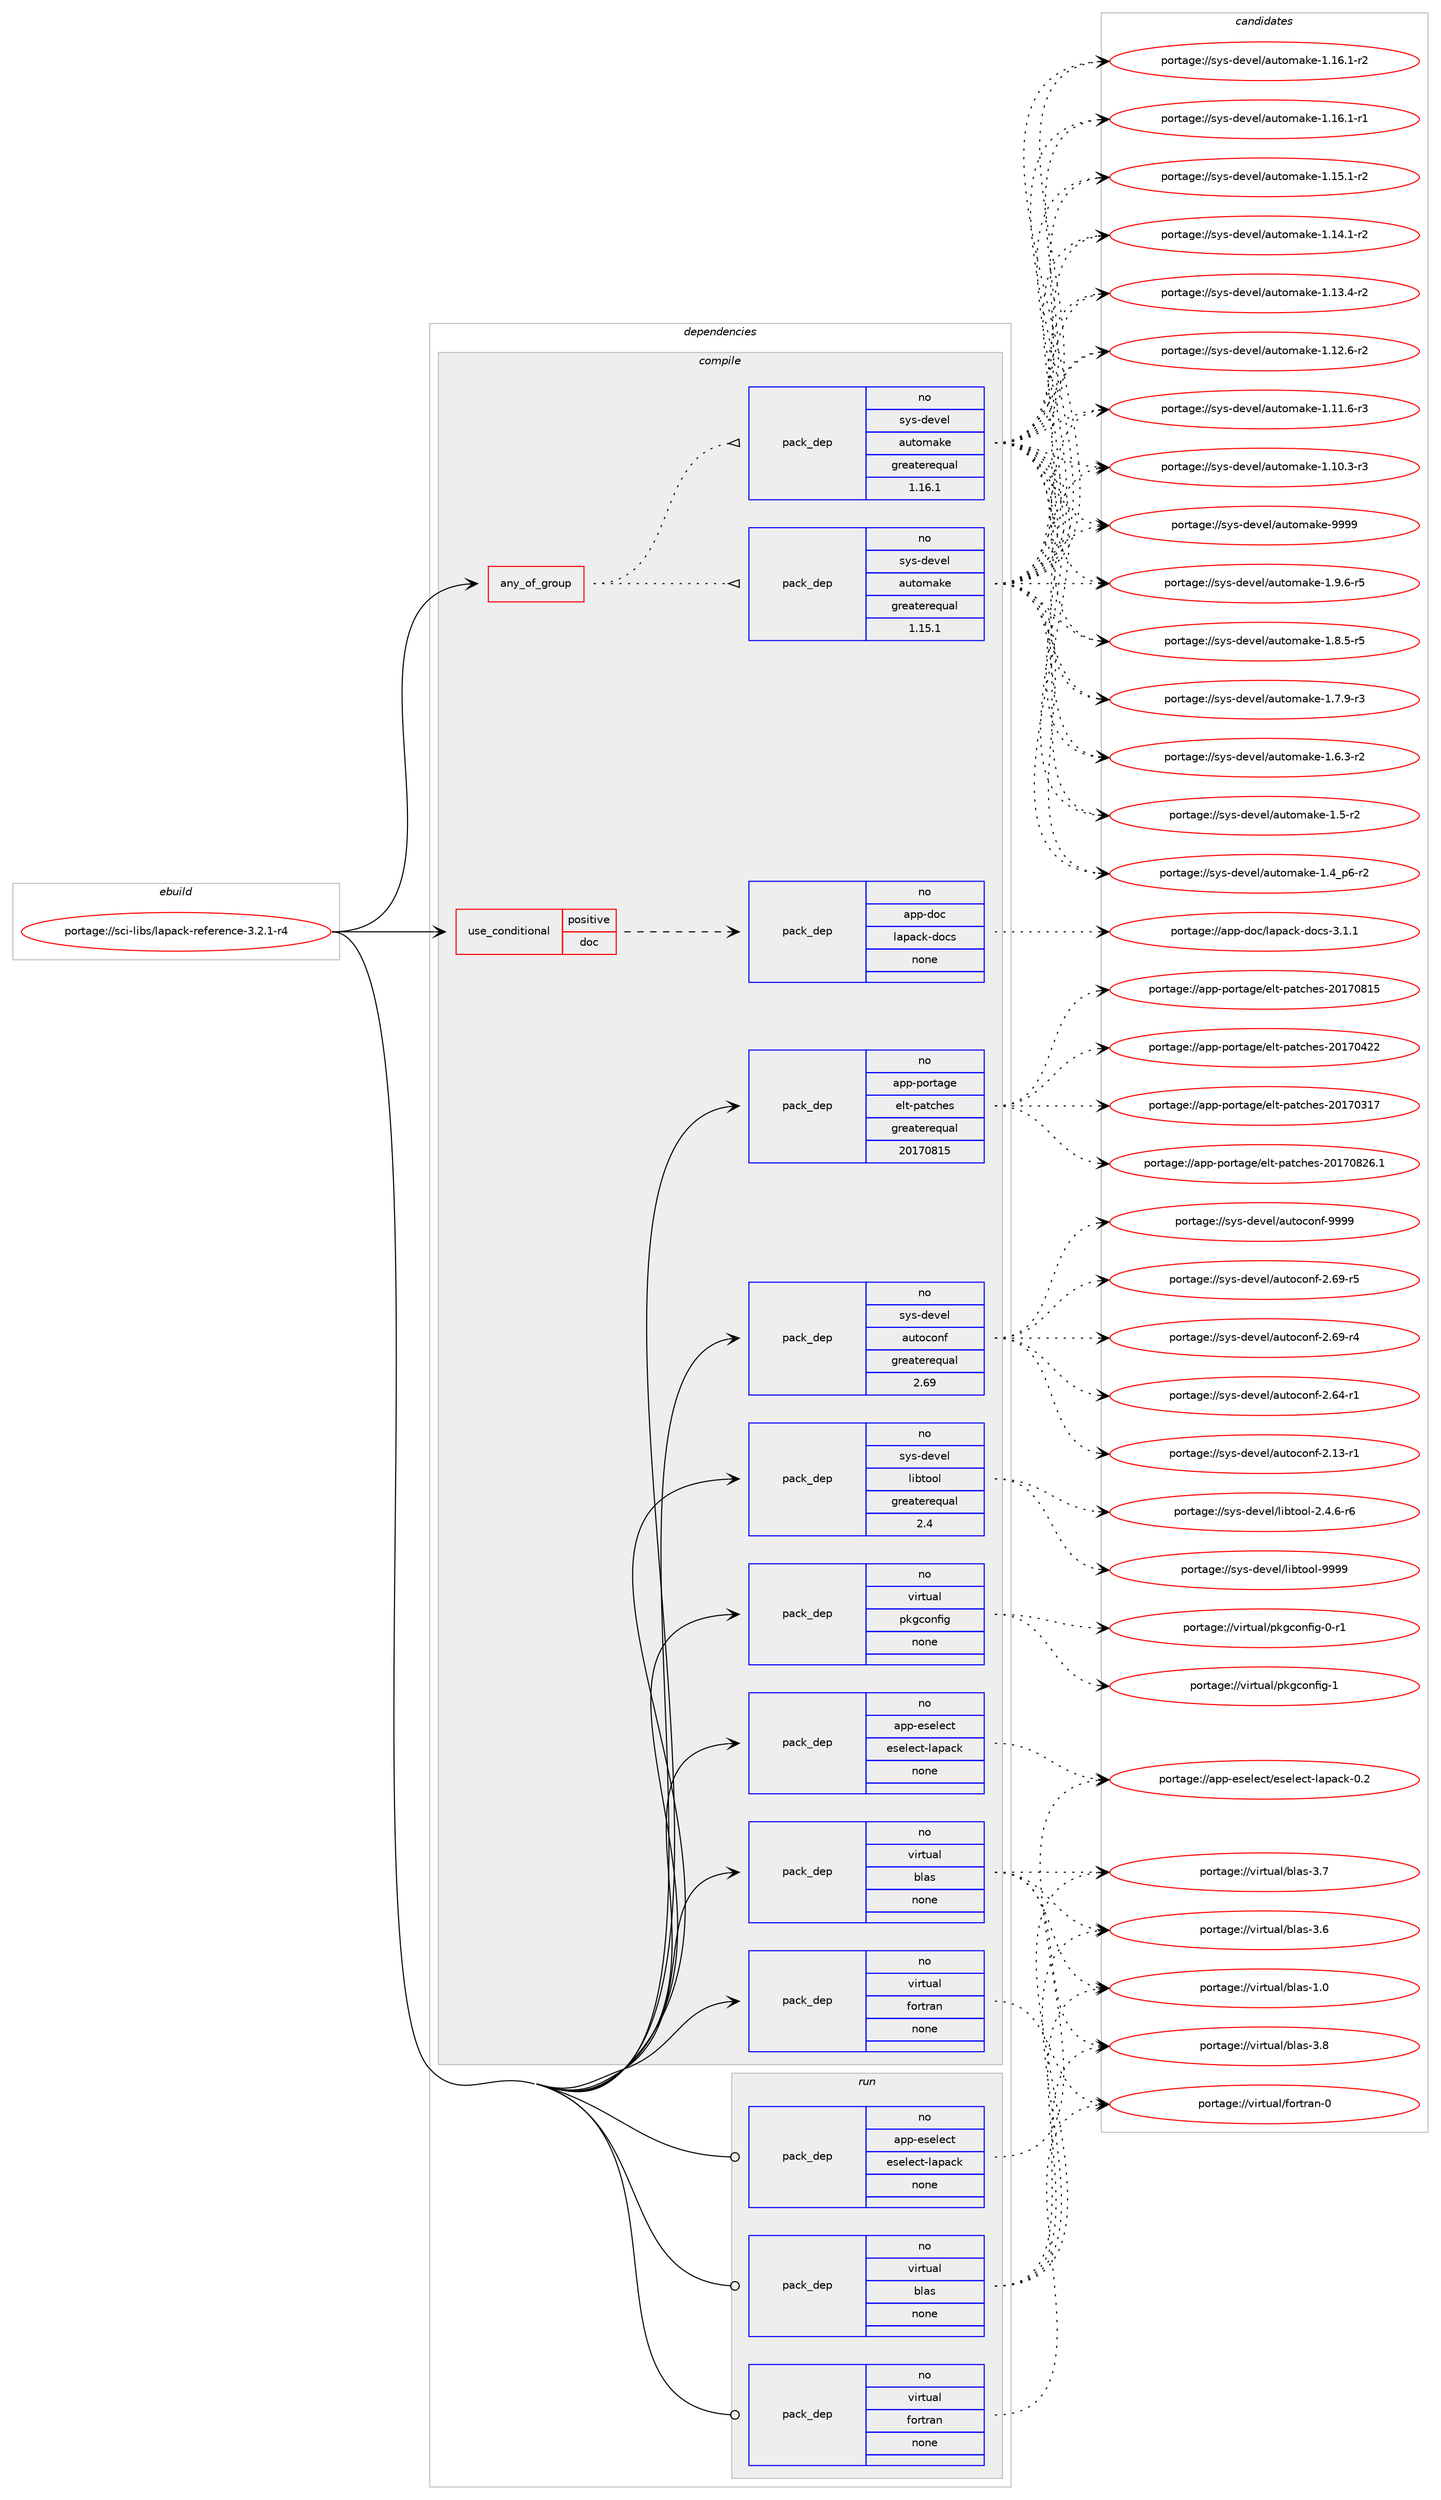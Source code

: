 digraph prolog {

# *************
# Graph options
# *************

newrank=true;
concentrate=true;
compound=true;
graph [rankdir=LR,fontname=Helvetica,fontsize=10,ranksep=1.5];#, ranksep=2.5, nodesep=0.2];
edge  [arrowhead=vee];
node  [fontname=Helvetica,fontsize=10];

# **********
# The ebuild
# **********

subgraph cluster_leftcol {
color=gray;
rank=same;
label=<<i>ebuild</i>>;
id [label="portage://sci-libs/lapack-reference-3.2.1-r4", color=red, width=4, href="../sci-libs/lapack-reference-3.2.1-r4.svg"];
}

# ****************
# The dependencies
# ****************

subgraph cluster_midcol {
color=gray;
label=<<i>dependencies</i>>;
subgraph cluster_compile {
fillcolor="#eeeeee";
style=filled;
label=<<i>compile</i>>;
subgraph any1105 {
dependency53648 [label=<<TABLE BORDER="0" CELLBORDER="1" CELLSPACING="0" CELLPADDING="4"><TR><TD CELLPADDING="10">any_of_group</TD></TR></TABLE>>, shape=none, color=red];subgraph pack41277 {
dependency53649 [label=<<TABLE BORDER="0" CELLBORDER="1" CELLSPACING="0" CELLPADDING="4" WIDTH="220"><TR><TD ROWSPAN="6" CELLPADDING="30">pack_dep</TD></TR><TR><TD WIDTH="110">no</TD></TR><TR><TD>sys-devel</TD></TR><TR><TD>automake</TD></TR><TR><TD>greaterequal</TD></TR><TR><TD>1.16.1</TD></TR></TABLE>>, shape=none, color=blue];
}
dependency53648:e -> dependency53649:w [weight=20,style="dotted",arrowhead="oinv"];
subgraph pack41278 {
dependency53650 [label=<<TABLE BORDER="0" CELLBORDER="1" CELLSPACING="0" CELLPADDING="4" WIDTH="220"><TR><TD ROWSPAN="6" CELLPADDING="30">pack_dep</TD></TR><TR><TD WIDTH="110">no</TD></TR><TR><TD>sys-devel</TD></TR><TR><TD>automake</TD></TR><TR><TD>greaterequal</TD></TR><TR><TD>1.15.1</TD></TR></TABLE>>, shape=none, color=blue];
}
dependency53648:e -> dependency53650:w [weight=20,style="dotted",arrowhead="oinv"];
}
id:e -> dependency53648:w [weight=20,style="solid",arrowhead="vee"];
subgraph cond11218 {
dependency53651 [label=<<TABLE BORDER="0" CELLBORDER="1" CELLSPACING="0" CELLPADDING="4"><TR><TD ROWSPAN="3" CELLPADDING="10">use_conditional</TD></TR><TR><TD>positive</TD></TR><TR><TD>doc</TD></TR></TABLE>>, shape=none, color=red];
subgraph pack41279 {
dependency53652 [label=<<TABLE BORDER="0" CELLBORDER="1" CELLSPACING="0" CELLPADDING="4" WIDTH="220"><TR><TD ROWSPAN="6" CELLPADDING="30">pack_dep</TD></TR><TR><TD WIDTH="110">no</TD></TR><TR><TD>app-doc</TD></TR><TR><TD>lapack-docs</TD></TR><TR><TD>none</TD></TR><TR><TD></TD></TR></TABLE>>, shape=none, color=blue];
}
dependency53651:e -> dependency53652:w [weight=20,style="dashed",arrowhead="vee"];
}
id:e -> dependency53651:w [weight=20,style="solid",arrowhead="vee"];
subgraph pack41280 {
dependency53653 [label=<<TABLE BORDER="0" CELLBORDER="1" CELLSPACING="0" CELLPADDING="4" WIDTH="220"><TR><TD ROWSPAN="6" CELLPADDING="30">pack_dep</TD></TR><TR><TD WIDTH="110">no</TD></TR><TR><TD>app-eselect</TD></TR><TR><TD>eselect-lapack</TD></TR><TR><TD>none</TD></TR><TR><TD></TD></TR></TABLE>>, shape=none, color=blue];
}
id:e -> dependency53653:w [weight=20,style="solid",arrowhead="vee"];
subgraph pack41281 {
dependency53654 [label=<<TABLE BORDER="0" CELLBORDER="1" CELLSPACING="0" CELLPADDING="4" WIDTH="220"><TR><TD ROWSPAN="6" CELLPADDING="30">pack_dep</TD></TR><TR><TD WIDTH="110">no</TD></TR><TR><TD>app-portage</TD></TR><TR><TD>elt-patches</TD></TR><TR><TD>greaterequal</TD></TR><TR><TD>20170815</TD></TR></TABLE>>, shape=none, color=blue];
}
id:e -> dependency53654:w [weight=20,style="solid",arrowhead="vee"];
subgraph pack41282 {
dependency53655 [label=<<TABLE BORDER="0" CELLBORDER="1" CELLSPACING="0" CELLPADDING="4" WIDTH="220"><TR><TD ROWSPAN="6" CELLPADDING="30">pack_dep</TD></TR><TR><TD WIDTH="110">no</TD></TR><TR><TD>sys-devel</TD></TR><TR><TD>autoconf</TD></TR><TR><TD>greaterequal</TD></TR><TR><TD>2.69</TD></TR></TABLE>>, shape=none, color=blue];
}
id:e -> dependency53655:w [weight=20,style="solid",arrowhead="vee"];
subgraph pack41283 {
dependency53656 [label=<<TABLE BORDER="0" CELLBORDER="1" CELLSPACING="0" CELLPADDING="4" WIDTH="220"><TR><TD ROWSPAN="6" CELLPADDING="30">pack_dep</TD></TR><TR><TD WIDTH="110">no</TD></TR><TR><TD>sys-devel</TD></TR><TR><TD>libtool</TD></TR><TR><TD>greaterequal</TD></TR><TR><TD>2.4</TD></TR></TABLE>>, shape=none, color=blue];
}
id:e -> dependency53656:w [weight=20,style="solid",arrowhead="vee"];
subgraph pack41284 {
dependency53657 [label=<<TABLE BORDER="0" CELLBORDER="1" CELLSPACING="0" CELLPADDING="4" WIDTH="220"><TR><TD ROWSPAN="6" CELLPADDING="30">pack_dep</TD></TR><TR><TD WIDTH="110">no</TD></TR><TR><TD>virtual</TD></TR><TR><TD>blas</TD></TR><TR><TD>none</TD></TR><TR><TD></TD></TR></TABLE>>, shape=none, color=blue];
}
id:e -> dependency53657:w [weight=20,style="solid",arrowhead="vee"];
subgraph pack41285 {
dependency53658 [label=<<TABLE BORDER="0" CELLBORDER="1" CELLSPACING="0" CELLPADDING="4" WIDTH="220"><TR><TD ROWSPAN="6" CELLPADDING="30">pack_dep</TD></TR><TR><TD WIDTH="110">no</TD></TR><TR><TD>virtual</TD></TR><TR><TD>fortran</TD></TR><TR><TD>none</TD></TR><TR><TD></TD></TR></TABLE>>, shape=none, color=blue];
}
id:e -> dependency53658:w [weight=20,style="solid",arrowhead="vee"];
subgraph pack41286 {
dependency53659 [label=<<TABLE BORDER="0" CELLBORDER="1" CELLSPACING="0" CELLPADDING="4" WIDTH="220"><TR><TD ROWSPAN="6" CELLPADDING="30">pack_dep</TD></TR><TR><TD WIDTH="110">no</TD></TR><TR><TD>virtual</TD></TR><TR><TD>pkgconfig</TD></TR><TR><TD>none</TD></TR><TR><TD></TD></TR></TABLE>>, shape=none, color=blue];
}
id:e -> dependency53659:w [weight=20,style="solid",arrowhead="vee"];
}
subgraph cluster_compileandrun {
fillcolor="#eeeeee";
style=filled;
label=<<i>compile and run</i>>;
}
subgraph cluster_run {
fillcolor="#eeeeee";
style=filled;
label=<<i>run</i>>;
subgraph pack41287 {
dependency53660 [label=<<TABLE BORDER="0" CELLBORDER="1" CELLSPACING="0" CELLPADDING="4" WIDTH="220"><TR><TD ROWSPAN="6" CELLPADDING="30">pack_dep</TD></TR><TR><TD WIDTH="110">no</TD></TR><TR><TD>app-eselect</TD></TR><TR><TD>eselect-lapack</TD></TR><TR><TD>none</TD></TR><TR><TD></TD></TR></TABLE>>, shape=none, color=blue];
}
id:e -> dependency53660:w [weight=20,style="solid",arrowhead="odot"];
subgraph pack41288 {
dependency53661 [label=<<TABLE BORDER="0" CELLBORDER="1" CELLSPACING="0" CELLPADDING="4" WIDTH="220"><TR><TD ROWSPAN="6" CELLPADDING="30">pack_dep</TD></TR><TR><TD WIDTH="110">no</TD></TR><TR><TD>virtual</TD></TR><TR><TD>blas</TD></TR><TR><TD>none</TD></TR><TR><TD></TD></TR></TABLE>>, shape=none, color=blue];
}
id:e -> dependency53661:w [weight=20,style="solid",arrowhead="odot"];
subgraph pack41289 {
dependency53662 [label=<<TABLE BORDER="0" CELLBORDER="1" CELLSPACING="0" CELLPADDING="4" WIDTH="220"><TR><TD ROWSPAN="6" CELLPADDING="30">pack_dep</TD></TR><TR><TD WIDTH="110">no</TD></TR><TR><TD>virtual</TD></TR><TR><TD>fortran</TD></TR><TR><TD>none</TD></TR><TR><TD></TD></TR></TABLE>>, shape=none, color=blue];
}
id:e -> dependency53662:w [weight=20,style="solid",arrowhead="odot"];
}
}

# **************
# The candidates
# **************

subgraph cluster_choices {
rank=same;
color=gray;
label=<<i>candidates</i>>;

subgraph choice41277 {
color=black;
nodesep=1;
choice115121115451001011181011084797117116111109971071014557575757 [label="portage://sys-devel/automake-9999", color=red, width=4,href="../sys-devel/automake-9999.svg"];
choice115121115451001011181011084797117116111109971071014549465746544511453 [label="portage://sys-devel/automake-1.9.6-r5", color=red, width=4,href="../sys-devel/automake-1.9.6-r5.svg"];
choice115121115451001011181011084797117116111109971071014549465646534511453 [label="portage://sys-devel/automake-1.8.5-r5", color=red, width=4,href="../sys-devel/automake-1.8.5-r5.svg"];
choice115121115451001011181011084797117116111109971071014549465546574511451 [label="portage://sys-devel/automake-1.7.9-r3", color=red, width=4,href="../sys-devel/automake-1.7.9-r3.svg"];
choice115121115451001011181011084797117116111109971071014549465446514511450 [label="portage://sys-devel/automake-1.6.3-r2", color=red, width=4,href="../sys-devel/automake-1.6.3-r2.svg"];
choice11512111545100101118101108479711711611110997107101454946534511450 [label="portage://sys-devel/automake-1.5-r2", color=red, width=4,href="../sys-devel/automake-1.5-r2.svg"];
choice115121115451001011181011084797117116111109971071014549465295112544511450 [label="portage://sys-devel/automake-1.4_p6-r2", color=red, width=4,href="../sys-devel/automake-1.4_p6-r2.svg"];
choice11512111545100101118101108479711711611110997107101454946495446494511450 [label="portage://sys-devel/automake-1.16.1-r2", color=red, width=4,href="../sys-devel/automake-1.16.1-r2.svg"];
choice11512111545100101118101108479711711611110997107101454946495446494511449 [label="portage://sys-devel/automake-1.16.1-r1", color=red, width=4,href="../sys-devel/automake-1.16.1-r1.svg"];
choice11512111545100101118101108479711711611110997107101454946495346494511450 [label="portage://sys-devel/automake-1.15.1-r2", color=red, width=4,href="../sys-devel/automake-1.15.1-r2.svg"];
choice11512111545100101118101108479711711611110997107101454946495246494511450 [label="portage://sys-devel/automake-1.14.1-r2", color=red, width=4,href="../sys-devel/automake-1.14.1-r2.svg"];
choice11512111545100101118101108479711711611110997107101454946495146524511450 [label="portage://sys-devel/automake-1.13.4-r2", color=red, width=4,href="../sys-devel/automake-1.13.4-r2.svg"];
choice11512111545100101118101108479711711611110997107101454946495046544511450 [label="portage://sys-devel/automake-1.12.6-r2", color=red, width=4,href="../sys-devel/automake-1.12.6-r2.svg"];
choice11512111545100101118101108479711711611110997107101454946494946544511451 [label="portage://sys-devel/automake-1.11.6-r3", color=red, width=4,href="../sys-devel/automake-1.11.6-r3.svg"];
choice11512111545100101118101108479711711611110997107101454946494846514511451 [label="portage://sys-devel/automake-1.10.3-r3", color=red, width=4,href="../sys-devel/automake-1.10.3-r3.svg"];
dependency53649:e -> choice115121115451001011181011084797117116111109971071014557575757:w [style=dotted,weight="100"];
dependency53649:e -> choice115121115451001011181011084797117116111109971071014549465746544511453:w [style=dotted,weight="100"];
dependency53649:e -> choice115121115451001011181011084797117116111109971071014549465646534511453:w [style=dotted,weight="100"];
dependency53649:e -> choice115121115451001011181011084797117116111109971071014549465546574511451:w [style=dotted,weight="100"];
dependency53649:e -> choice115121115451001011181011084797117116111109971071014549465446514511450:w [style=dotted,weight="100"];
dependency53649:e -> choice11512111545100101118101108479711711611110997107101454946534511450:w [style=dotted,weight="100"];
dependency53649:e -> choice115121115451001011181011084797117116111109971071014549465295112544511450:w [style=dotted,weight="100"];
dependency53649:e -> choice11512111545100101118101108479711711611110997107101454946495446494511450:w [style=dotted,weight="100"];
dependency53649:e -> choice11512111545100101118101108479711711611110997107101454946495446494511449:w [style=dotted,weight="100"];
dependency53649:e -> choice11512111545100101118101108479711711611110997107101454946495346494511450:w [style=dotted,weight="100"];
dependency53649:e -> choice11512111545100101118101108479711711611110997107101454946495246494511450:w [style=dotted,weight="100"];
dependency53649:e -> choice11512111545100101118101108479711711611110997107101454946495146524511450:w [style=dotted,weight="100"];
dependency53649:e -> choice11512111545100101118101108479711711611110997107101454946495046544511450:w [style=dotted,weight="100"];
dependency53649:e -> choice11512111545100101118101108479711711611110997107101454946494946544511451:w [style=dotted,weight="100"];
dependency53649:e -> choice11512111545100101118101108479711711611110997107101454946494846514511451:w [style=dotted,weight="100"];
}
subgraph choice41278 {
color=black;
nodesep=1;
choice115121115451001011181011084797117116111109971071014557575757 [label="portage://sys-devel/automake-9999", color=red, width=4,href="../sys-devel/automake-9999.svg"];
choice115121115451001011181011084797117116111109971071014549465746544511453 [label="portage://sys-devel/automake-1.9.6-r5", color=red, width=4,href="../sys-devel/automake-1.9.6-r5.svg"];
choice115121115451001011181011084797117116111109971071014549465646534511453 [label="portage://sys-devel/automake-1.8.5-r5", color=red, width=4,href="../sys-devel/automake-1.8.5-r5.svg"];
choice115121115451001011181011084797117116111109971071014549465546574511451 [label="portage://sys-devel/automake-1.7.9-r3", color=red, width=4,href="../sys-devel/automake-1.7.9-r3.svg"];
choice115121115451001011181011084797117116111109971071014549465446514511450 [label="portage://sys-devel/automake-1.6.3-r2", color=red, width=4,href="../sys-devel/automake-1.6.3-r2.svg"];
choice11512111545100101118101108479711711611110997107101454946534511450 [label="portage://sys-devel/automake-1.5-r2", color=red, width=4,href="../sys-devel/automake-1.5-r2.svg"];
choice115121115451001011181011084797117116111109971071014549465295112544511450 [label="portage://sys-devel/automake-1.4_p6-r2", color=red, width=4,href="../sys-devel/automake-1.4_p6-r2.svg"];
choice11512111545100101118101108479711711611110997107101454946495446494511450 [label="portage://sys-devel/automake-1.16.1-r2", color=red, width=4,href="../sys-devel/automake-1.16.1-r2.svg"];
choice11512111545100101118101108479711711611110997107101454946495446494511449 [label="portage://sys-devel/automake-1.16.1-r1", color=red, width=4,href="../sys-devel/automake-1.16.1-r1.svg"];
choice11512111545100101118101108479711711611110997107101454946495346494511450 [label="portage://sys-devel/automake-1.15.1-r2", color=red, width=4,href="../sys-devel/automake-1.15.1-r2.svg"];
choice11512111545100101118101108479711711611110997107101454946495246494511450 [label="portage://sys-devel/automake-1.14.1-r2", color=red, width=4,href="../sys-devel/automake-1.14.1-r2.svg"];
choice11512111545100101118101108479711711611110997107101454946495146524511450 [label="portage://sys-devel/automake-1.13.4-r2", color=red, width=4,href="../sys-devel/automake-1.13.4-r2.svg"];
choice11512111545100101118101108479711711611110997107101454946495046544511450 [label="portage://sys-devel/automake-1.12.6-r2", color=red, width=4,href="../sys-devel/automake-1.12.6-r2.svg"];
choice11512111545100101118101108479711711611110997107101454946494946544511451 [label="portage://sys-devel/automake-1.11.6-r3", color=red, width=4,href="../sys-devel/automake-1.11.6-r3.svg"];
choice11512111545100101118101108479711711611110997107101454946494846514511451 [label="portage://sys-devel/automake-1.10.3-r3", color=red, width=4,href="../sys-devel/automake-1.10.3-r3.svg"];
dependency53650:e -> choice115121115451001011181011084797117116111109971071014557575757:w [style=dotted,weight="100"];
dependency53650:e -> choice115121115451001011181011084797117116111109971071014549465746544511453:w [style=dotted,weight="100"];
dependency53650:e -> choice115121115451001011181011084797117116111109971071014549465646534511453:w [style=dotted,weight="100"];
dependency53650:e -> choice115121115451001011181011084797117116111109971071014549465546574511451:w [style=dotted,weight="100"];
dependency53650:e -> choice115121115451001011181011084797117116111109971071014549465446514511450:w [style=dotted,weight="100"];
dependency53650:e -> choice11512111545100101118101108479711711611110997107101454946534511450:w [style=dotted,weight="100"];
dependency53650:e -> choice115121115451001011181011084797117116111109971071014549465295112544511450:w [style=dotted,weight="100"];
dependency53650:e -> choice11512111545100101118101108479711711611110997107101454946495446494511450:w [style=dotted,weight="100"];
dependency53650:e -> choice11512111545100101118101108479711711611110997107101454946495446494511449:w [style=dotted,weight="100"];
dependency53650:e -> choice11512111545100101118101108479711711611110997107101454946495346494511450:w [style=dotted,weight="100"];
dependency53650:e -> choice11512111545100101118101108479711711611110997107101454946495246494511450:w [style=dotted,weight="100"];
dependency53650:e -> choice11512111545100101118101108479711711611110997107101454946495146524511450:w [style=dotted,weight="100"];
dependency53650:e -> choice11512111545100101118101108479711711611110997107101454946495046544511450:w [style=dotted,weight="100"];
dependency53650:e -> choice11512111545100101118101108479711711611110997107101454946494946544511451:w [style=dotted,weight="100"];
dependency53650:e -> choice11512111545100101118101108479711711611110997107101454946494846514511451:w [style=dotted,weight="100"];
}
subgraph choice41279 {
color=black;
nodesep=1;
choice971121124510011199471089711297991074510011199115455146494649 [label="portage://app-doc/lapack-docs-3.1.1", color=red, width=4,href="../app-doc/lapack-docs-3.1.1.svg"];
dependency53652:e -> choice971121124510011199471089711297991074510011199115455146494649:w [style=dotted,weight="100"];
}
subgraph choice41280 {
color=black;
nodesep=1;
choice97112112451011151011081019911647101115101108101991164510897112979910745484650 [label="portage://app-eselect/eselect-lapack-0.2", color=red, width=4,href="../app-eselect/eselect-lapack-0.2.svg"];
dependency53653:e -> choice97112112451011151011081019911647101115101108101991164510897112979910745484650:w [style=dotted,weight="100"];
}
subgraph choice41281 {
color=black;
nodesep=1;
choice971121124511211111411697103101471011081164511297116991041011154550484955485650544649 [label="portage://app-portage/elt-patches-20170826.1", color=red, width=4,href="../app-portage/elt-patches-20170826.1.svg"];
choice97112112451121111141169710310147101108116451129711699104101115455048495548564953 [label="portage://app-portage/elt-patches-20170815", color=red, width=4,href="../app-portage/elt-patches-20170815.svg"];
choice97112112451121111141169710310147101108116451129711699104101115455048495548525050 [label="portage://app-portage/elt-patches-20170422", color=red, width=4,href="../app-portage/elt-patches-20170422.svg"];
choice97112112451121111141169710310147101108116451129711699104101115455048495548514955 [label="portage://app-portage/elt-patches-20170317", color=red, width=4,href="../app-portage/elt-patches-20170317.svg"];
dependency53654:e -> choice971121124511211111411697103101471011081164511297116991041011154550484955485650544649:w [style=dotted,weight="100"];
dependency53654:e -> choice97112112451121111141169710310147101108116451129711699104101115455048495548564953:w [style=dotted,weight="100"];
dependency53654:e -> choice97112112451121111141169710310147101108116451129711699104101115455048495548525050:w [style=dotted,weight="100"];
dependency53654:e -> choice97112112451121111141169710310147101108116451129711699104101115455048495548514955:w [style=dotted,weight="100"];
}
subgraph choice41282 {
color=black;
nodesep=1;
choice115121115451001011181011084797117116111991111101024557575757 [label="portage://sys-devel/autoconf-9999", color=red, width=4,href="../sys-devel/autoconf-9999.svg"];
choice1151211154510010111810110847971171161119911111010245504654574511453 [label="portage://sys-devel/autoconf-2.69-r5", color=red, width=4,href="../sys-devel/autoconf-2.69-r5.svg"];
choice1151211154510010111810110847971171161119911111010245504654574511452 [label="portage://sys-devel/autoconf-2.69-r4", color=red, width=4,href="../sys-devel/autoconf-2.69-r4.svg"];
choice1151211154510010111810110847971171161119911111010245504654524511449 [label="portage://sys-devel/autoconf-2.64-r1", color=red, width=4,href="../sys-devel/autoconf-2.64-r1.svg"];
choice1151211154510010111810110847971171161119911111010245504649514511449 [label="portage://sys-devel/autoconf-2.13-r1", color=red, width=4,href="../sys-devel/autoconf-2.13-r1.svg"];
dependency53655:e -> choice115121115451001011181011084797117116111991111101024557575757:w [style=dotted,weight="100"];
dependency53655:e -> choice1151211154510010111810110847971171161119911111010245504654574511453:w [style=dotted,weight="100"];
dependency53655:e -> choice1151211154510010111810110847971171161119911111010245504654574511452:w [style=dotted,weight="100"];
dependency53655:e -> choice1151211154510010111810110847971171161119911111010245504654524511449:w [style=dotted,weight="100"];
dependency53655:e -> choice1151211154510010111810110847971171161119911111010245504649514511449:w [style=dotted,weight="100"];
}
subgraph choice41283 {
color=black;
nodesep=1;
choice1151211154510010111810110847108105981161111111084557575757 [label="portage://sys-devel/libtool-9999", color=red, width=4,href="../sys-devel/libtool-9999.svg"];
choice1151211154510010111810110847108105981161111111084550465246544511454 [label="portage://sys-devel/libtool-2.4.6-r6", color=red, width=4,href="../sys-devel/libtool-2.4.6-r6.svg"];
dependency53656:e -> choice1151211154510010111810110847108105981161111111084557575757:w [style=dotted,weight="100"];
dependency53656:e -> choice1151211154510010111810110847108105981161111111084550465246544511454:w [style=dotted,weight="100"];
}
subgraph choice41284 {
color=black;
nodesep=1;
choice1181051141161179710847981089711545514656 [label="portage://virtual/blas-3.8", color=red, width=4,href="../virtual/blas-3.8.svg"];
choice1181051141161179710847981089711545514655 [label="portage://virtual/blas-3.7", color=red, width=4,href="../virtual/blas-3.7.svg"];
choice1181051141161179710847981089711545514654 [label="portage://virtual/blas-3.6", color=red, width=4,href="../virtual/blas-3.6.svg"];
choice1181051141161179710847981089711545494648 [label="portage://virtual/blas-1.0", color=red, width=4,href="../virtual/blas-1.0.svg"];
dependency53657:e -> choice1181051141161179710847981089711545514656:w [style=dotted,weight="100"];
dependency53657:e -> choice1181051141161179710847981089711545514655:w [style=dotted,weight="100"];
dependency53657:e -> choice1181051141161179710847981089711545514654:w [style=dotted,weight="100"];
dependency53657:e -> choice1181051141161179710847981089711545494648:w [style=dotted,weight="100"];
}
subgraph choice41285 {
color=black;
nodesep=1;
choice1181051141161179710847102111114116114971104548 [label="portage://virtual/fortran-0", color=red, width=4,href="../virtual/fortran-0.svg"];
dependency53658:e -> choice1181051141161179710847102111114116114971104548:w [style=dotted,weight="100"];
}
subgraph choice41286 {
color=black;
nodesep=1;
choice1181051141161179710847112107103991111101021051034549 [label="portage://virtual/pkgconfig-1", color=red, width=4,href="../virtual/pkgconfig-1.svg"];
choice11810511411611797108471121071039911111010210510345484511449 [label="portage://virtual/pkgconfig-0-r1", color=red, width=4,href="../virtual/pkgconfig-0-r1.svg"];
dependency53659:e -> choice1181051141161179710847112107103991111101021051034549:w [style=dotted,weight="100"];
dependency53659:e -> choice11810511411611797108471121071039911111010210510345484511449:w [style=dotted,weight="100"];
}
subgraph choice41287 {
color=black;
nodesep=1;
choice97112112451011151011081019911647101115101108101991164510897112979910745484650 [label="portage://app-eselect/eselect-lapack-0.2", color=red, width=4,href="../app-eselect/eselect-lapack-0.2.svg"];
dependency53660:e -> choice97112112451011151011081019911647101115101108101991164510897112979910745484650:w [style=dotted,weight="100"];
}
subgraph choice41288 {
color=black;
nodesep=1;
choice1181051141161179710847981089711545514656 [label="portage://virtual/blas-3.8", color=red, width=4,href="../virtual/blas-3.8.svg"];
choice1181051141161179710847981089711545514655 [label="portage://virtual/blas-3.7", color=red, width=4,href="../virtual/blas-3.7.svg"];
choice1181051141161179710847981089711545514654 [label="portage://virtual/blas-3.6", color=red, width=4,href="../virtual/blas-3.6.svg"];
choice1181051141161179710847981089711545494648 [label="portage://virtual/blas-1.0", color=red, width=4,href="../virtual/blas-1.0.svg"];
dependency53661:e -> choice1181051141161179710847981089711545514656:w [style=dotted,weight="100"];
dependency53661:e -> choice1181051141161179710847981089711545514655:w [style=dotted,weight="100"];
dependency53661:e -> choice1181051141161179710847981089711545514654:w [style=dotted,weight="100"];
dependency53661:e -> choice1181051141161179710847981089711545494648:w [style=dotted,weight="100"];
}
subgraph choice41289 {
color=black;
nodesep=1;
choice1181051141161179710847102111114116114971104548 [label="portage://virtual/fortran-0", color=red, width=4,href="../virtual/fortran-0.svg"];
dependency53662:e -> choice1181051141161179710847102111114116114971104548:w [style=dotted,weight="100"];
}
}

}
